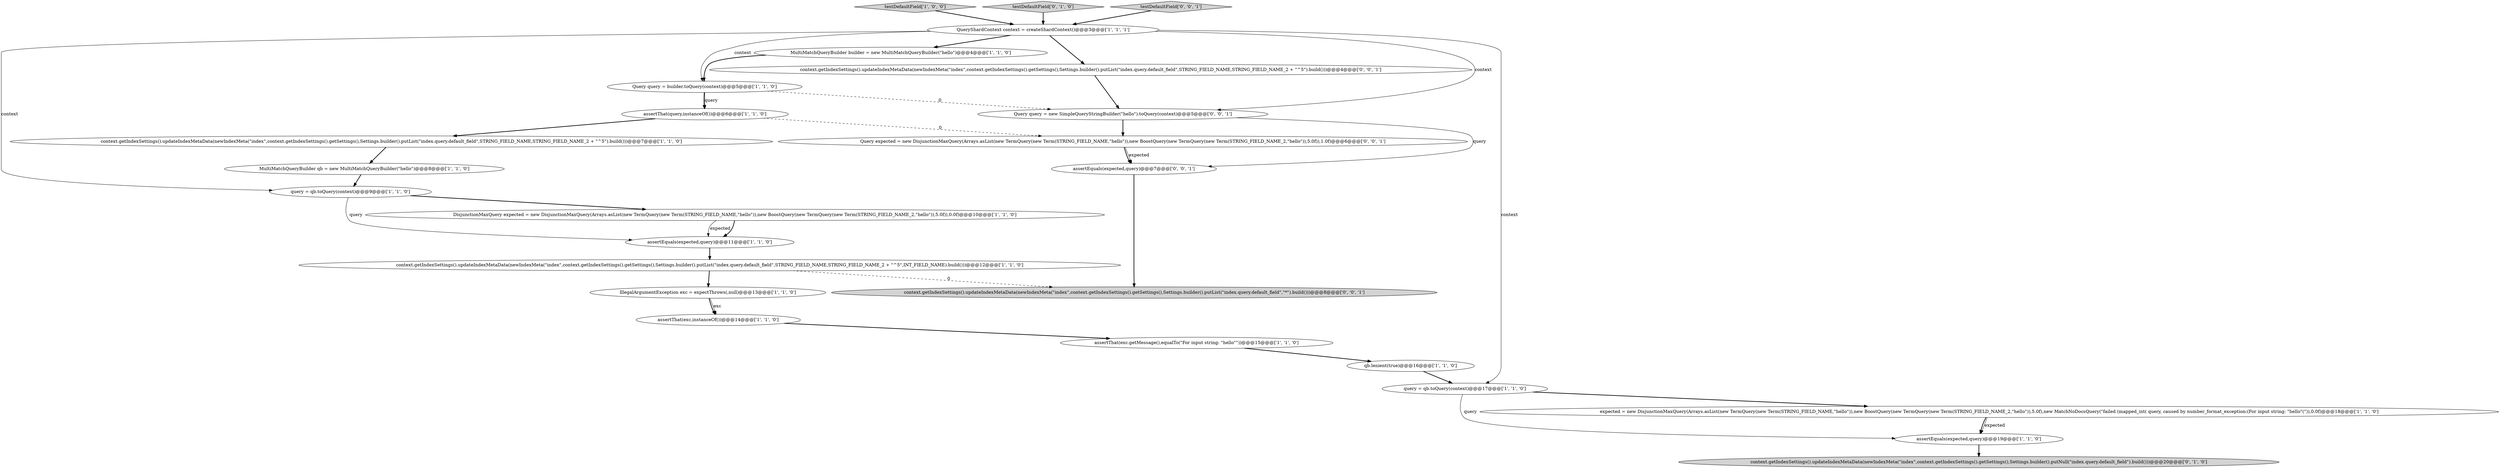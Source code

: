 digraph {
5 [style = filled, label = "MultiMatchQueryBuilder builder = new MultiMatchQueryBuilder(\"hello\")@@@4@@@['1', '1', '0']", fillcolor = white, shape = ellipse image = "AAA0AAABBB1BBB"];
16 [style = filled, label = "testDefaultField['1', '0', '0']", fillcolor = lightgray, shape = diamond image = "AAA0AAABBB1BBB"];
3 [style = filled, label = "IllegalArgumentException exc = expectThrows(,null)@@@13@@@['1', '1', '0']", fillcolor = white, shape = ellipse image = "AAA0AAABBB1BBB"];
14 [style = filled, label = "query = qb.toQuery(context)@@@9@@@['1', '1', '0']", fillcolor = white, shape = ellipse image = "AAA0AAABBB1BBB"];
4 [style = filled, label = "qb.lenient(true)@@@16@@@['1', '1', '0']", fillcolor = white, shape = ellipse image = "AAA0AAABBB1BBB"];
11 [style = filled, label = "assertEquals(expected,query)@@@11@@@['1', '1', '0']", fillcolor = white, shape = ellipse image = "AAA0AAABBB1BBB"];
12 [style = filled, label = "context.getIndexSettings().updateIndexMetaData(newIndexMeta(\"index\",context.getIndexSettings().getSettings(),Settings.builder().putList(\"index.query.default_field\",STRING_FIELD_NAME,STRING_FIELD_NAME_2 + \"^5\",INT_FIELD_NAME).build()))@@@12@@@['1', '1', '0']", fillcolor = white, shape = ellipse image = "AAA0AAABBB1BBB"];
10 [style = filled, label = "DisjunctionMaxQuery expected = new DisjunctionMaxQuery(Arrays.asList(new TermQuery(new Term(STRING_FIELD_NAME,\"hello\")),new BoostQuery(new TermQuery(new Term(STRING_FIELD_NAME_2,\"hello\")),5.0f)),0.0f)@@@10@@@['1', '1', '0']", fillcolor = white, shape = ellipse image = "AAA0AAABBB1BBB"];
6 [style = filled, label = "context.getIndexSettings().updateIndexMetaData(newIndexMeta(\"index\",context.getIndexSettings().getSettings(),Settings.builder().putList(\"index.query.default_field\",STRING_FIELD_NAME,STRING_FIELD_NAME_2 + \"^5\").build()))@@@7@@@['1', '1', '0']", fillcolor = white, shape = ellipse image = "AAA0AAABBB1BBB"];
21 [style = filled, label = "context.getIndexSettings().updateIndexMetaData(newIndexMeta(\"index\",context.getIndexSettings().getSettings(),Settings.builder().putList(\"index.query.default_field\",\"*\").build()))@@@8@@@['0', '0', '1']", fillcolor = lightgray, shape = ellipse image = "AAA0AAABBB3BBB"];
20 [style = filled, label = "context.getIndexSettings().updateIndexMetaData(newIndexMeta(\"index\",context.getIndexSettings().getSettings(),Settings.builder().putList(\"index.query.default_field\",STRING_FIELD_NAME,STRING_FIELD_NAME_2 + \"^5\").build()))@@@4@@@['0', '0', '1']", fillcolor = white, shape = ellipse image = "AAA0AAABBB3BBB"];
23 [style = filled, label = "Query expected = new DisjunctionMaxQuery(Arrays.asList(new TermQuery(new Term(STRING_FIELD_NAME,\"hello\")),new BoostQuery(new TermQuery(new Term(STRING_FIELD_NAME_2,\"hello\")),5.0f)),1.0f)@@@6@@@['0', '0', '1']", fillcolor = white, shape = ellipse image = "AAA0AAABBB3BBB"];
17 [style = filled, label = "assertThat(query,instanceOf())@@@6@@@['1', '1', '0']", fillcolor = white, shape = ellipse image = "AAA0AAABBB1BBB"];
8 [style = filled, label = "QueryShardContext context = createShardContext()@@@3@@@['1', '1', '1']", fillcolor = white, shape = ellipse image = "AAA0AAABBB1BBB"];
19 [style = filled, label = "testDefaultField['0', '1', '0']", fillcolor = lightgray, shape = diamond image = "AAA0AAABBB2BBB"];
15 [style = filled, label = "MultiMatchQueryBuilder qb = new MultiMatchQueryBuilder(\"hello\")@@@8@@@['1', '1', '0']", fillcolor = white, shape = ellipse image = "AAA0AAABBB1BBB"];
7 [style = filled, label = "assertThat(exc.getMessage(),equalTo(\"For input string: \"hello\"\"))@@@15@@@['1', '1', '0']", fillcolor = white, shape = ellipse image = "AAA0AAABBB1BBB"];
2 [style = filled, label = "assertEquals(expected,query)@@@19@@@['1', '1', '0']", fillcolor = white, shape = ellipse image = "AAA0AAABBB1BBB"];
18 [style = filled, label = "context.getIndexSettings().updateIndexMetaData(newIndexMeta(\"index\",context.getIndexSettings().getSettings(),Settings.builder().putNull(\"index.query.default_field\").build()))@@@20@@@['0', '1', '0']", fillcolor = lightgray, shape = ellipse image = "AAA1AAABBB2BBB"];
24 [style = filled, label = "assertEquals(expected,query)@@@7@@@['0', '0', '1']", fillcolor = white, shape = ellipse image = "AAA0AAABBB3BBB"];
1 [style = filled, label = "Query query = builder.toQuery(context)@@@5@@@['1', '1', '0']", fillcolor = white, shape = ellipse image = "AAA0AAABBB1BBB"];
9 [style = filled, label = "expected = new DisjunctionMaxQuery(Arrays.asList(new TermQuery(new Term(STRING_FIELD_NAME,\"hello\")),new BoostQuery(new TermQuery(new Term(STRING_FIELD_NAME_2,\"hello\")),5.0f),new MatchNoDocsQuery(\"failed (mapped_int( query, caused by number_format_exception:(For input string: \"hello\"(\")),0.0f)@@@18@@@['1', '1', '0']", fillcolor = white, shape = ellipse image = "AAA0AAABBB1BBB"];
13 [style = filled, label = "assertThat(exc,instanceOf())@@@14@@@['1', '1', '0']", fillcolor = white, shape = ellipse image = "AAA0AAABBB1BBB"];
0 [style = filled, label = "query = qb.toQuery(context)@@@17@@@['1', '1', '0']", fillcolor = white, shape = ellipse image = "AAA0AAABBB1BBB"];
22 [style = filled, label = "Query query = new SimpleQueryStringBuilder(\"hello\").toQuery(context)@@@5@@@['0', '0', '1']", fillcolor = white, shape = ellipse image = "AAA0AAABBB3BBB"];
25 [style = filled, label = "testDefaultField['0', '0', '1']", fillcolor = lightgray, shape = diamond image = "AAA0AAABBB3BBB"];
24->21 [style = bold, label=""];
14->11 [style = solid, label="query"];
13->7 [style = bold, label=""];
11->12 [style = bold, label=""];
8->5 [style = bold, label=""];
10->11 [style = solid, label="expected"];
9->2 [style = solid, label="expected"];
6->15 [style = bold, label=""];
23->24 [style = bold, label=""];
1->22 [style = dashed, label="0"];
5->1 [style = bold, label=""];
8->1 [style = solid, label="context"];
19->8 [style = bold, label=""];
0->9 [style = bold, label=""];
9->2 [style = bold, label=""];
16->8 [style = bold, label=""];
20->22 [style = bold, label=""];
0->2 [style = solid, label="query"];
22->24 [style = solid, label="query"];
10->11 [style = bold, label=""];
3->13 [style = bold, label=""];
17->23 [style = dashed, label="0"];
12->21 [style = dashed, label="0"];
2->18 [style = bold, label=""];
8->14 [style = solid, label="context"];
3->13 [style = solid, label="exc"];
17->6 [style = bold, label=""];
15->14 [style = bold, label=""];
7->4 [style = bold, label=""];
12->3 [style = bold, label=""];
1->17 [style = bold, label=""];
1->17 [style = solid, label="query"];
8->22 [style = solid, label="context"];
25->8 [style = bold, label=""];
8->0 [style = solid, label="context"];
22->23 [style = bold, label=""];
14->10 [style = bold, label=""];
8->20 [style = bold, label=""];
4->0 [style = bold, label=""];
23->24 [style = solid, label="expected"];
}
